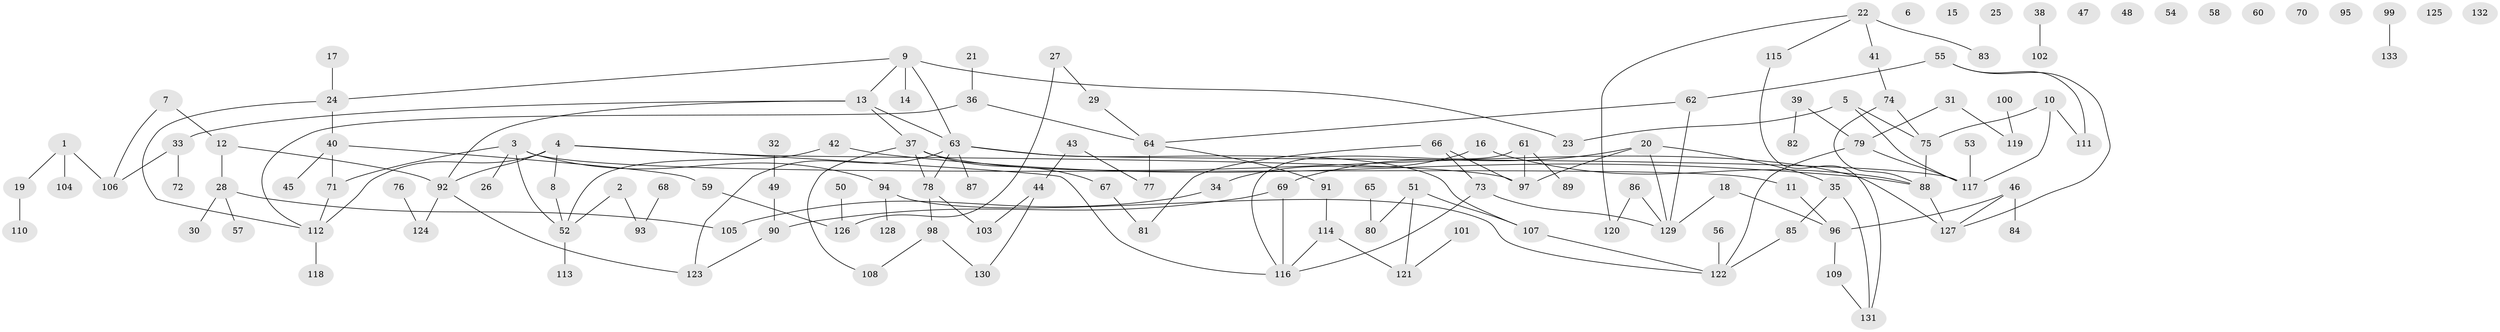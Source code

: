 // coarse degree distribution, {3: 0.16326530612244897, 2: 0.19387755102040816, 6: 0.04081632653061224, 7: 0.02040816326530612, 0: 0.12244897959183673, 5: 0.061224489795918366, 8: 0.01020408163265306, 1: 0.2857142857142857, 4: 0.09183673469387756, 10: 0.01020408163265306}
// Generated by graph-tools (version 1.1) at 2025/41/03/06/25 10:41:25]
// undirected, 133 vertices, 154 edges
graph export_dot {
graph [start="1"]
  node [color=gray90,style=filled];
  1;
  2;
  3;
  4;
  5;
  6;
  7;
  8;
  9;
  10;
  11;
  12;
  13;
  14;
  15;
  16;
  17;
  18;
  19;
  20;
  21;
  22;
  23;
  24;
  25;
  26;
  27;
  28;
  29;
  30;
  31;
  32;
  33;
  34;
  35;
  36;
  37;
  38;
  39;
  40;
  41;
  42;
  43;
  44;
  45;
  46;
  47;
  48;
  49;
  50;
  51;
  52;
  53;
  54;
  55;
  56;
  57;
  58;
  59;
  60;
  61;
  62;
  63;
  64;
  65;
  66;
  67;
  68;
  69;
  70;
  71;
  72;
  73;
  74;
  75;
  76;
  77;
  78;
  79;
  80;
  81;
  82;
  83;
  84;
  85;
  86;
  87;
  88;
  89;
  90;
  91;
  92;
  93;
  94;
  95;
  96;
  97;
  98;
  99;
  100;
  101;
  102;
  103;
  104;
  105;
  106;
  107;
  108;
  109;
  110;
  111;
  112;
  113;
  114;
  115;
  116;
  117;
  118;
  119;
  120;
  121;
  122;
  123;
  124;
  125;
  126;
  127;
  128;
  129;
  130;
  131;
  132;
  133;
  1 -- 19;
  1 -- 104;
  1 -- 106;
  2 -- 52;
  2 -- 93;
  3 -- 11;
  3 -- 26;
  3 -- 52;
  3 -- 71;
  3 -- 94;
  4 -- 8;
  4 -- 92;
  4 -- 97;
  4 -- 112;
  4 -- 116;
  5 -- 23;
  5 -- 75;
  5 -- 117;
  7 -- 12;
  7 -- 106;
  8 -- 52;
  9 -- 13;
  9 -- 14;
  9 -- 23;
  9 -- 24;
  9 -- 63;
  10 -- 75;
  10 -- 111;
  10 -- 117;
  11 -- 96;
  12 -- 28;
  12 -- 92;
  13 -- 33;
  13 -- 37;
  13 -- 63;
  13 -- 92;
  16 -- 34;
  16 -- 88;
  17 -- 24;
  18 -- 96;
  18 -- 129;
  19 -- 110;
  20 -- 35;
  20 -- 69;
  20 -- 97;
  20 -- 129;
  21 -- 36;
  22 -- 41;
  22 -- 83;
  22 -- 115;
  22 -- 120;
  24 -- 40;
  24 -- 112;
  27 -- 29;
  27 -- 126;
  28 -- 30;
  28 -- 57;
  28 -- 105;
  29 -- 64;
  31 -- 79;
  31 -- 119;
  32 -- 49;
  33 -- 72;
  33 -- 106;
  34 -- 105;
  35 -- 85;
  35 -- 131;
  36 -- 64;
  36 -- 112;
  37 -- 67;
  37 -- 78;
  37 -- 108;
  37 -- 127;
  38 -- 102;
  39 -- 79;
  39 -- 82;
  40 -- 45;
  40 -- 59;
  40 -- 71;
  41 -- 74;
  42 -- 52;
  42 -- 88;
  43 -- 44;
  43 -- 77;
  44 -- 103;
  44 -- 130;
  46 -- 84;
  46 -- 96;
  46 -- 127;
  49 -- 90;
  50 -- 126;
  51 -- 80;
  51 -- 107;
  51 -- 121;
  52 -- 113;
  53 -- 117;
  55 -- 62;
  55 -- 111;
  55 -- 127;
  56 -- 122;
  59 -- 126;
  61 -- 89;
  61 -- 97;
  61 -- 116;
  62 -- 64;
  62 -- 129;
  63 -- 78;
  63 -- 87;
  63 -- 107;
  63 -- 117;
  63 -- 123;
  64 -- 77;
  64 -- 91;
  65 -- 80;
  66 -- 73;
  66 -- 81;
  66 -- 97;
  67 -- 81;
  68 -- 93;
  69 -- 90;
  69 -- 116;
  71 -- 112;
  73 -- 116;
  73 -- 129;
  74 -- 75;
  74 -- 88;
  75 -- 88;
  76 -- 124;
  78 -- 98;
  78 -- 103;
  79 -- 117;
  79 -- 122;
  85 -- 122;
  86 -- 120;
  86 -- 129;
  88 -- 127;
  90 -- 123;
  91 -- 114;
  92 -- 123;
  92 -- 124;
  94 -- 122;
  94 -- 128;
  96 -- 109;
  98 -- 108;
  98 -- 130;
  99 -- 133;
  100 -- 119;
  101 -- 121;
  107 -- 122;
  109 -- 131;
  112 -- 118;
  114 -- 116;
  114 -- 121;
  115 -- 131;
}
